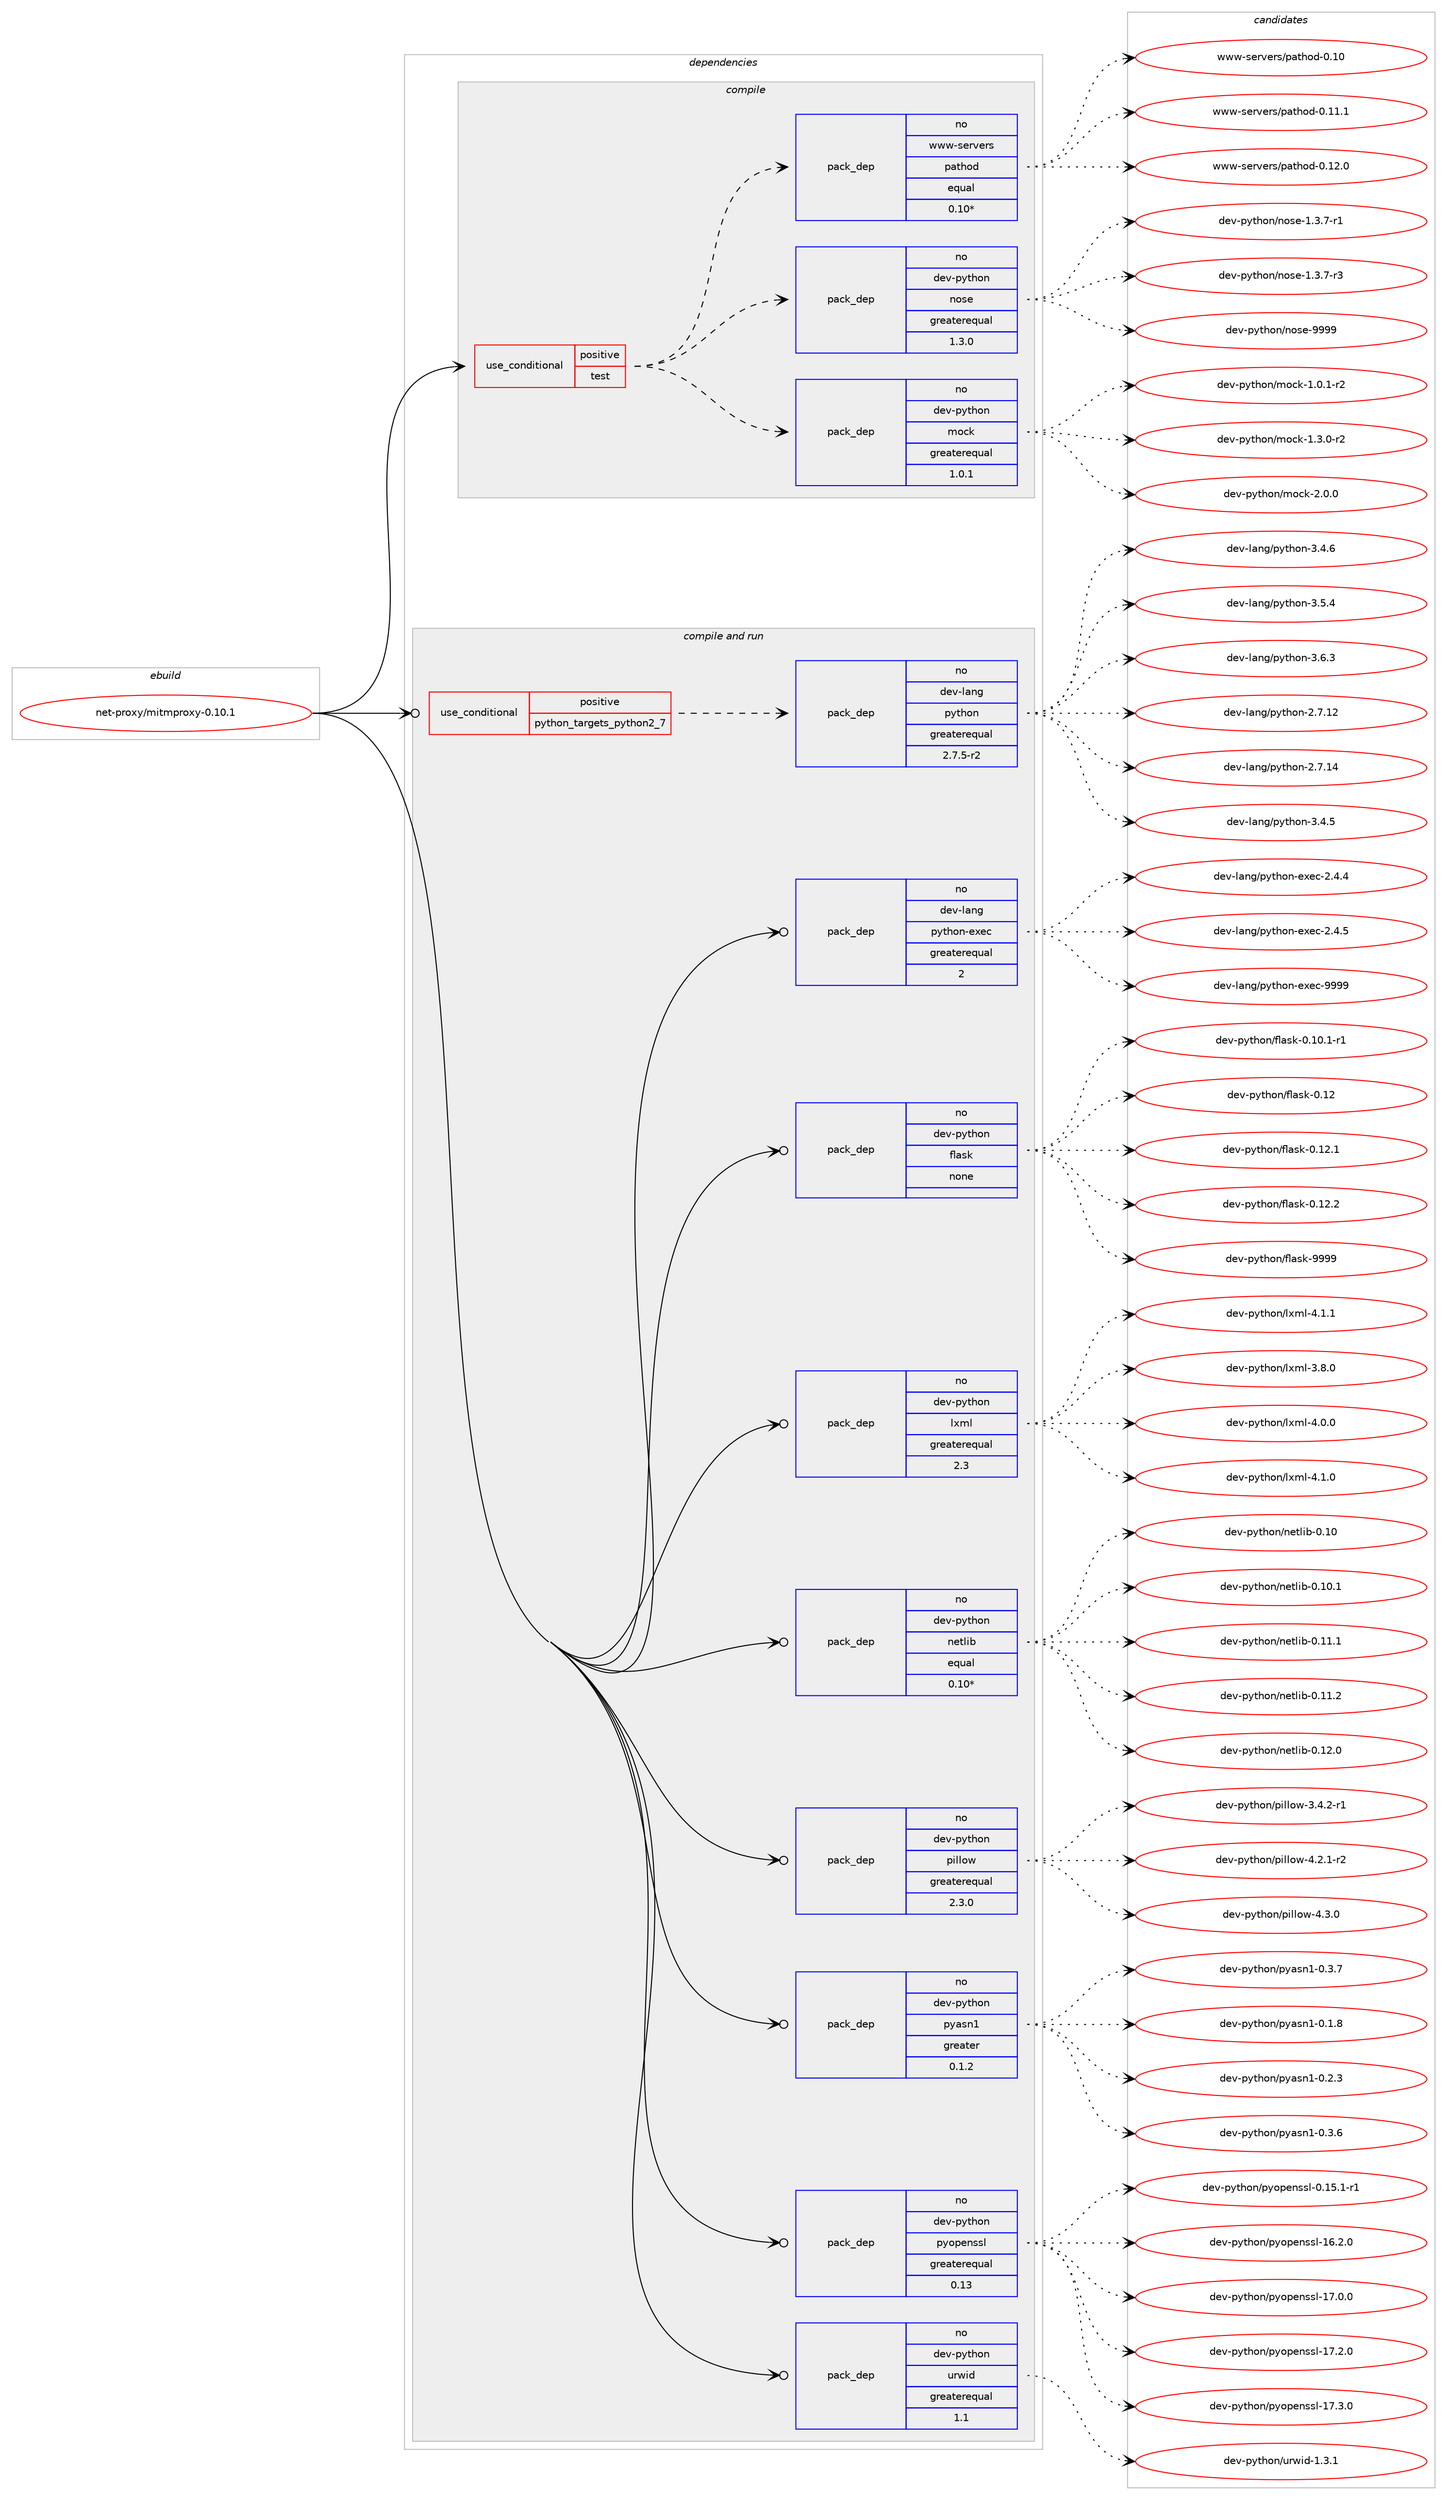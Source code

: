 digraph prolog {

# *************
# Graph options
# *************

newrank=true;
concentrate=true;
compound=true;
graph [rankdir=LR,fontname=Helvetica,fontsize=10,ranksep=1.5];#, ranksep=2.5, nodesep=0.2];
edge  [arrowhead=vee];
node  [fontname=Helvetica,fontsize=10];

# **********
# The ebuild
# **********

subgraph cluster_leftcol {
color=gray;
rank=same;
label=<<i>ebuild</i>>;
id [label="net-proxy/mitmproxy-0.10.1", color=red, width=4, href="../net-proxy/mitmproxy-0.10.1.svg"];
}

# ****************
# The dependencies
# ****************

subgraph cluster_midcol {
color=gray;
label=<<i>dependencies</i>>;
subgraph cluster_compile {
fillcolor="#eeeeee";
style=filled;
label=<<i>compile</i>>;
subgraph cond107830 {
dependency436514 [label=<<TABLE BORDER="0" CELLBORDER="1" CELLSPACING="0" CELLPADDING="4"><TR><TD ROWSPAN="3" CELLPADDING="10">use_conditional</TD></TR><TR><TD>positive</TD></TR><TR><TD>test</TD></TR></TABLE>>, shape=none, color=red];
subgraph pack321143 {
dependency436515 [label=<<TABLE BORDER="0" CELLBORDER="1" CELLSPACING="0" CELLPADDING="4" WIDTH="220"><TR><TD ROWSPAN="6" CELLPADDING="30">pack_dep</TD></TR><TR><TD WIDTH="110">no</TD></TR><TR><TD>dev-python</TD></TR><TR><TD>mock</TD></TR><TR><TD>greaterequal</TD></TR><TR><TD>1.0.1</TD></TR></TABLE>>, shape=none, color=blue];
}
dependency436514:e -> dependency436515:w [weight=20,style="dashed",arrowhead="vee"];
subgraph pack321144 {
dependency436516 [label=<<TABLE BORDER="0" CELLBORDER="1" CELLSPACING="0" CELLPADDING="4" WIDTH="220"><TR><TD ROWSPAN="6" CELLPADDING="30">pack_dep</TD></TR><TR><TD WIDTH="110">no</TD></TR><TR><TD>dev-python</TD></TR><TR><TD>nose</TD></TR><TR><TD>greaterequal</TD></TR><TR><TD>1.3.0</TD></TR></TABLE>>, shape=none, color=blue];
}
dependency436514:e -> dependency436516:w [weight=20,style="dashed",arrowhead="vee"];
subgraph pack321145 {
dependency436517 [label=<<TABLE BORDER="0" CELLBORDER="1" CELLSPACING="0" CELLPADDING="4" WIDTH="220"><TR><TD ROWSPAN="6" CELLPADDING="30">pack_dep</TD></TR><TR><TD WIDTH="110">no</TD></TR><TR><TD>www-servers</TD></TR><TR><TD>pathod</TD></TR><TR><TD>equal</TD></TR><TR><TD>0.10*</TD></TR></TABLE>>, shape=none, color=blue];
}
dependency436514:e -> dependency436517:w [weight=20,style="dashed",arrowhead="vee"];
}
id:e -> dependency436514:w [weight=20,style="solid",arrowhead="vee"];
}
subgraph cluster_compileandrun {
fillcolor="#eeeeee";
style=filled;
label=<<i>compile and run</i>>;
subgraph cond107831 {
dependency436518 [label=<<TABLE BORDER="0" CELLBORDER="1" CELLSPACING="0" CELLPADDING="4"><TR><TD ROWSPAN="3" CELLPADDING="10">use_conditional</TD></TR><TR><TD>positive</TD></TR><TR><TD>python_targets_python2_7</TD></TR></TABLE>>, shape=none, color=red];
subgraph pack321146 {
dependency436519 [label=<<TABLE BORDER="0" CELLBORDER="1" CELLSPACING="0" CELLPADDING="4" WIDTH="220"><TR><TD ROWSPAN="6" CELLPADDING="30">pack_dep</TD></TR><TR><TD WIDTH="110">no</TD></TR><TR><TD>dev-lang</TD></TR><TR><TD>python</TD></TR><TR><TD>greaterequal</TD></TR><TR><TD>2.7.5-r2</TD></TR></TABLE>>, shape=none, color=blue];
}
dependency436518:e -> dependency436519:w [weight=20,style="dashed",arrowhead="vee"];
}
id:e -> dependency436518:w [weight=20,style="solid",arrowhead="odotvee"];
subgraph pack321147 {
dependency436520 [label=<<TABLE BORDER="0" CELLBORDER="1" CELLSPACING="0" CELLPADDING="4" WIDTH="220"><TR><TD ROWSPAN="6" CELLPADDING="30">pack_dep</TD></TR><TR><TD WIDTH="110">no</TD></TR><TR><TD>dev-lang</TD></TR><TR><TD>python-exec</TD></TR><TR><TD>greaterequal</TD></TR><TR><TD>2</TD></TR></TABLE>>, shape=none, color=blue];
}
id:e -> dependency436520:w [weight=20,style="solid",arrowhead="odotvee"];
subgraph pack321148 {
dependency436521 [label=<<TABLE BORDER="0" CELLBORDER="1" CELLSPACING="0" CELLPADDING="4" WIDTH="220"><TR><TD ROWSPAN="6" CELLPADDING="30">pack_dep</TD></TR><TR><TD WIDTH="110">no</TD></TR><TR><TD>dev-python</TD></TR><TR><TD>flask</TD></TR><TR><TD>none</TD></TR><TR><TD></TD></TR></TABLE>>, shape=none, color=blue];
}
id:e -> dependency436521:w [weight=20,style="solid",arrowhead="odotvee"];
subgraph pack321149 {
dependency436522 [label=<<TABLE BORDER="0" CELLBORDER="1" CELLSPACING="0" CELLPADDING="4" WIDTH="220"><TR><TD ROWSPAN="6" CELLPADDING="30">pack_dep</TD></TR><TR><TD WIDTH="110">no</TD></TR><TR><TD>dev-python</TD></TR><TR><TD>lxml</TD></TR><TR><TD>greaterequal</TD></TR><TR><TD>2.3</TD></TR></TABLE>>, shape=none, color=blue];
}
id:e -> dependency436522:w [weight=20,style="solid",arrowhead="odotvee"];
subgraph pack321150 {
dependency436523 [label=<<TABLE BORDER="0" CELLBORDER="1" CELLSPACING="0" CELLPADDING="4" WIDTH="220"><TR><TD ROWSPAN="6" CELLPADDING="30">pack_dep</TD></TR><TR><TD WIDTH="110">no</TD></TR><TR><TD>dev-python</TD></TR><TR><TD>netlib</TD></TR><TR><TD>equal</TD></TR><TR><TD>0.10*</TD></TR></TABLE>>, shape=none, color=blue];
}
id:e -> dependency436523:w [weight=20,style="solid",arrowhead="odotvee"];
subgraph pack321151 {
dependency436524 [label=<<TABLE BORDER="0" CELLBORDER="1" CELLSPACING="0" CELLPADDING="4" WIDTH="220"><TR><TD ROWSPAN="6" CELLPADDING="30">pack_dep</TD></TR><TR><TD WIDTH="110">no</TD></TR><TR><TD>dev-python</TD></TR><TR><TD>pillow</TD></TR><TR><TD>greaterequal</TD></TR><TR><TD>2.3.0</TD></TR></TABLE>>, shape=none, color=blue];
}
id:e -> dependency436524:w [weight=20,style="solid",arrowhead="odotvee"];
subgraph pack321152 {
dependency436525 [label=<<TABLE BORDER="0" CELLBORDER="1" CELLSPACING="0" CELLPADDING="4" WIDTH="220"><TR><TD ROWSPAN="6" CELLPADDING="30">pack_dep</TD></TR><TR><TD WIDTH="110">no</TD></TR><TR><TD>dev-python</TD></TR><TR><TD>pyasn1</TD></TR><TR><TD>greater</TD></TR><TR><TD>0.1.2</TD></TR></TABLE>>, shape=none, color=blue];
}
id:e -> dependency436525:w [weight=20,style="solid",arrowhead="odotvee"];
subgraph pack321153 {
dependency436526 [label=<<TABLE BORDER="0" CELLBORDER="1" CELLSPACING="0" CELLPADDING="4" WIDTH="220"><TR><TD ROWSPAN="6" CELLPADDING="30">pack_dep</TD></TR><TR><TD WIDTH="110">no</TD></TR><TR><TD>dev-python</TD></TR><TR><TD>pyopenssl</TD></TR><TR><TD>greaterequal</TD></TR><TR><TD>0.13</TD></TR></TABLE>>, shape=none, color=blue];
}
id:e -> dependency436526:w [weight=20,style="solid",arrowhead="odotvee"];
subgraph pack321154 {
dependency436527 [label=<<TABLE BORDER="0" CELLBORDER="1" CELLSPACING="0" CELLPADDING="4" WIDTH="220"><TR><TD ROWSPAN="6" CELLPADDING="30">pack_dep</TD></TR><TR><TD WIDTH="110">no</TD></TR><TR><TD>dev-python</TD></TR><TR><TD>urwid</TD></TR><TR><TD>greaterequal</TD></TR><TR><TD>1.1</TD></TR></TABLE>>, shape=none, color=blue];
}
id:e -> dependency436527:w [weight=20,style="solid",arrowhead="odotvee"];
}
subgraph cluster_run {
fillcolor="#eeeeee";
style=filled;
label=<<i>run</i>>;
}
}

# **************
# The candidates
# **************

subgraph cluster_choices {
rank=same;
color=gray;
label=<<i>candidates</i>>;

subgraph choice321143 {
color=black;
nodesep=1;
choice1001011184511212111610411111047109111991074549464846494511450 [label="dev-python/mock-1.0.1-r2", color=red, width=4,href="../dev-python/mock-1.0.1-r2.svg"];
choice1001011184511212111610411111047109111991074549465146484511450 [label="dev-python/mock-1.3.0-r2", color=red, width=4,href="../dev-python/mock-1.3.0-r2.svg"];
choice100101118451121211161041111104710911199107455046484648 [label="dev-python/mock-2.0.0", color=red, width=4,href="../dev-python/mock-2.0.0.svg"];
dependency436515:e -> choice1001011184511212111610411111047109111991074549464846494511450:w [style=dotted,weight="100"];
dependency436515:e -> choice1001011184511212111610411111047109111991074549465146484511450:w [style=dotted,weight="100"];
dependency436515:e -> choice100101118451121211161041111104710911199107455046484648:w [style=dotted,weight="100"];
}
subgraph choice321144 {
color=black;
nodesep=1;
choice10010111845112121116104111110471101111151014549465146554511449 [label="dev-python/nose-1.3.7-r1", color=red, width=4,href="../dev-python/nose-1.3.7-r1.svg"];
choice10010111845112121116104111110471101111151014549465146554511451 [label="dev-python/nose-1.3.7-r3", color=red, width=4,href="../dev-python/nose-1.3.7-r3.svg"];
choice10010111845112121116104111110471101111151014557575757 [label="dev-python/nose-9999", color=red, width=4,href="../dev-python/nose-9999.svg"];
dependency436516:e -> choice10010111845112121116104111110471101111151014549465146554511449:w [style=dotted,weight="100"];
dependency436516:e -> choice10010111845112121116104111110471101111151014549465146554511451:w [style=dotted,weight="100"];
dependency436516:e -> choice10010111845112121116104111110471101111151014557575757:w [style=dotted,weight="100"];
}
subgraph choice321145 {
color=black;
nodesep=1;
choice1191191194511510111411810111411547112971161041111004548464948 [label="www-servers/pathod-0.10", color=red, width=4,href="../www-servers/pathod-0.10.svg"];
choice11911911945115101114118101114115471129711610411110045484649494649 [label="www-servers/pathod-0.11.1", color=red, width=4,href="../www-servers/pathod-0.11.1.svg"];
choice11911911945115101114118101114115471129711610411110045484649504648 [label="www-servers/pathod-0.12.0", color=red, width=4,href="../www-servers/pathod-0.12.0.svg"];
dependency436517:e -> choice1191191194511510111411810111411547112971161041111004548464948:w [style=dotted,weight="100"];
dependency436517:e -> choice11911911945115101114118101114115471129711610411110045484649494649:w [style=dotted,weight="100"];
dependency436517:e -> choice11911911945115101114118101114115471129711610411110045484649504648:w [style=dotted,weight="100"];
}
subgraph choice321146 {
color=black;
nodesep=1;
choice10010111845108971101034711212111610411111045504655464950 [label="dev-lang/python-2.7.12", color=red, width=4,href="../dev-lang/python-2.7.12.svg"];
choice10010111845108971101034711212111610411111045504655464952 [label="dev-lang/python-2.7.14", color=red, width=4,href="../dev-lang/python-2.7.14.svg"];
choice100101118451089711010347112121116104111110455146524653 [label="dev-lang/python-3.4.5", color=red, width=4,href="../dev-lang/python-3.4.5.svg"];
choice100101118451089711010347112121116104111110455146524654 [label="dev-lang/python-3.4.6", color=red, width=4,href="../dev-lang/python-3.4.6.svg"];
choice100101118451089711010347112121116104111110455146534652 [label="dev-lang/python-3.5.4", color=red, width=4,href="../dev-lang/python-3.5.4.svg"];
choice100101118451089711010347112121116104111110455146544651 [label="dev-lang/python-3.6.3", color=red, width=4,href="../dev-lang/python-3.6.3.svg"];
dependency436519:e -> choice10010111845108971101034711212111610411111045504655464950:w [style=dotted,weight="100"];
dependency436519:e -> choice10010111845108971101034711212111610411111045504655464952:w [style=dotted,weight="100"];
dependency436519:e -> choice100101118451089711010347112121116104111110455146524653:w [style=dotted,weight="100"];
dependency436519:e -> choice100101118451089711010347112121116104111110455146524654:w [style=dotted,weight="100"];
dependency436519:e -> choice100101118451089711010347112121116104111110455146534652:w [style=dotted,weight="100"];
dependency436519:e -> choice100101118451089711010347112121116104111110455146544651:w [style=dotted,weight="100"];
}
subgraph choice321147 {
color=black;
nodesep=1;
choice1001011184510897110103471121211161041111104510112010199455046524652 [label="dev-lang/python-exec-2.4.4", color=red, width=4,href="../dev-lang/python-exec-2.4.4.svg"];
choice1001011184510897110103471121211161041111104510112010199455046524653 [label="dev-lang/python-exec-2.4.5", color=red, width=4,href="../dev-lang/python-exec-2.4.5.svg"];
choice10010111845108971101034711212111610411111045101120101994557575757 [label="dev-lang/python-exec-9999", color=red, width=4,href="../dev-lang/python-exec-9999.svg"];
dependency436520:e -> choice1001011184510897110103471121211161041111104510112010199455046524652:w [style=dotted,weight="100"];
dependency436520:e -> choice1001011184510897110103471121211161041111104510112010199455046524653:w [style=dotted,weight="100"];
dependency436520:e -> choice10010111845108971101034711212111610411111045101120101994557575757:w [style=dotted,weight="100"];
}
subgraph choice321148 {
color=black;
nodesep=1;
choice100101118451121211161041111104710210897115107454846494846494511449 [label="dev-python/flask-0.10.1-r1", color=red, width=4,href="../dev-python/flask-0.10.1-r1.svg"];
choice1001011184511212111610411111047102108971151074548464950 [label="dev-python/flask-0.12", color=red, width=4,href="../dev-python/flask-0.12.svg"];
choice10010111845112121116104111110471021089711510745484649504649 [label="dev-python/flask-0.12.1", color=red, width=4,href="../dev-python/flask-0.12.1.svg"];
choice10010111845112121116104111110471021089711510745484649504650 [label="dev-python/flask-0.12.2", color=red, width=4,href="../dev-python/flask-0.12.2.svg"];
choice1001011184511212111610411111047102108971151074557575757 [label="dev-python/flask-9999", color=red, width=4,href="../dev-python/flask-9999.svg"];
dependency436521:e -> choice100101118451121211161041111104710210897115107454846494846494511449:w [style=dotted,weight="100"];
dependency436521:e -> choice1001011184511212111610411111047102108971151074548464950:w [style=dotted,weight="100"];
dependency436521:e -> choice10010111845112121116104111110471021089711510745484649504649:w [style=dotted,weight="100"];
dependency436521:e -> choice10010111845112121116104111110471021089711510745484649504650:w [style=dotted,weight="100"];
dependency436521:e -> choice1001011184511212111610411111047102108971151074557575757:w [style=dotted,weight="100"];
}
subgraph choice321149 {
color=black;
nodesep=1;
choice1001011184511212111610411111047108120109108455146564648 [label="dev-python/lxml-3.8.0", color=red, width=4,href="../dev-python/lxml-3.8.0.svg"];
choice1001011184511212111610411111047108120109108455246484648 [label="dev-python/lxml-4.0.0", color=red, width=4,href="../dev-python/lxml-4.0.0.svg"];
choice1001011184511212111610411111047108120109108455246494648 [label="dev-python/lxml-4.1.0", color=red, width=4,href="../dev-python/lxml-4.1.0.svg"];
choice1001011184511212111610411111047108120109108455246494649 [label="dev-python/lxml-4.1.1", color=red, width=4,href="../dev-python/lxml-4.1.1.svg"];
dependency436522:e -> choice1001011184511212111610411111047108120109108455146564648:w [style=dotted,weight="100"];
dependency436522:e -> choice1001011184511212111610411111047108120109108455246484648:w [style=dotted,weight="100"];
dependency436522:e -> choice1001011184511212111610411111047108120109108455246494648:w [style=dotted,weight="100"];
dependency436522:e -> choice1001011184511212111610411111047108120109108455246494649:w [style=dotted,weight="100"];
}
subgraph choice321150 {
color=black;
nodesep=1;
choice1001011184511212111610411111047110101116108105984548464948 [label="dev-python/netlib-0.10", color=red, width=4,href="../dev-python/netlib-0.10.svg"];
choice10010111845112121116104111110471101011161081059845484649484649 [label="dev-python/netlib-0.10.1", color=red, width=4,href="../dev-python/netlib-0.10.1.svg"];
choice10010111845112121116104111110471101011161081059845484649494649 [label="dev-python/netlib-0.11.1", color=red, width=4,href="../dev-python/netlib-0.11.1.svg"];
choice10010111845112121116104111110471101011161081059845484649494650 [label="dev-python/netlib-0.11.2", color=red, width=4,href="../dev-python/netlib-0.11.2.svg"];
choice10010111845112121116104111110471101011161081059845484649504648 [label="dev-python/netlib-0.12.0", color=red, width=4,href="../dev-python/netlib-0.12.0.svg"];
dependency436523:e -> choice1001011184511212111610411111047110101116108105984548464948:w [style=dotted,weight="100"];
dependency436523:e -> choice10010111845112121116104111110471101011161081059845484649484649:w [style=dotted,weight="100"];
dependency436523:e -> choice10010111845112121116104111110471101011161081059845484649494649:w [style=dotted,weight="100"];
dependency436523:e -> choice10010111845112121116104111110471101011161081059845484649494650:w [style=dotted,weight="100"];
dependency436523:e -> choice10010111845112121116104111110471101011161081059845484649504648:w [style=dotted,weight="100"];
}
subgraph choice321151 {
color=black;
nodesep=1;
choice10010111845112121116104111110471121051081081111194551465246504511449 [label="dev-python/pillow-3.4.2-r1", color=red, width=4,href="../dev-python/pillow-3.4.2-r1.svg"];
choice10010111845112121116104111110471121051081081111194552465046494511450 [label="dev-python/pillow-4.2.1-r2", color=red, width=4,href="../dev-python/pillow-4.2.1-r2.svg"];
choice1001011184511212111610411111047112105108108111119455246514648 [label="dev-python/pillow-4.3.0", color=red, width=4,href="../dev-python/pillow-4.3.0.svg"];
dependency436524:e -> choice10010111845112121116104111110471121051081081111194551465246504511449:w [style=dotted,weight="100"];
dependency436524:e -> choice10010111845112121116104111110471121051081081111194552465046494511450:w [style=dotted,weight="100"];
dependency436524:e -> choice1001011184511212111610411111047112105108108111119455246514648:w [style=dotted,weight="100"];
}
subgraph choice321152 {
color=black;
nodesep=1;
choice10010111845112121116104111110471121219711511049454846494656 [label="dev-python/pyasn1-0.1.8", color=red, width=4,href="../dev-python/pyasn1-0.1.8.svg"];
choice10010111845112121116104111110471121219711511049454846504651 [label="dev-python/pyasn1-0.2.3", color=red, width=4,href="../dev-python/pyasn1-0.2.3.svg"];
choice10010111845112121116104111110471121219711511049454846514654 [label="dev-python/pyasn1-0.3.6", color=red, width=4,href="../dev-python/pyasn1-0.3.6.svg"];
choice10010111845112121116104111110471121219711511049454846514655 [label="dev-python/pyasn1-0.3.7", color=red, width=4,href="../dev-python/pyasn1-0.3.7.svg"];
dependency436525:e -> choice10010111845112121116104111110471121219711511049454846494656:w [style=dotted,weight="100"];
dependency436525:e -> choice10010111845112121116104111110471121219711511049454846504651:w [style=dotted,weight="100"];
dependency436525:e -> choice10010111845112121116104111110471121219711511049454846514654:w [style=dotted,weight="100"];
dependency436525:e -> choice10010111845112121116104111110471121219711511049454846514655:w [style=dotted,weight="100"];
}
subgraph choice321153 {
color=black;
nodesep=1;
choice1001011184511212111610411111047112121111112101110115115108454846495346494511449 [label="dev-python/pyopenssl-0.15.1-r1", color=red, width=4,href="../dev-python/pyopenssl-0.15.1-r1.svg"];
choice100101118451121211161041111104711212111111210111011511510845495446504648 [label="dev-python/pyopenssl-16.2.0", color=red, width=4,href="../dev-python/pyopenssl-16.2.0.svg"];
choice100101118451121211161041111104711212111111210111011511510845495546484648 [label="dev-python/pyopenssl-17.0.0", color=red, width=4,href="../dev-python/pyopenssl-17.0.0.svg"];
choice100101118451121211161041111104711212111111210111011511510845495546504648 [label="dev-python/pyopenssl-17.2.0", color=red, width=4,href="../dev-python/pyopenssl-17.2.0.svg"];
choice100101118451121211161041111104711212111111210111011511510845495546514648 [label="dev-python/pyopenssl-17.3.0", color=red, width=4,href="../dev-python/pyopenssl-17.3.0.svg"];
dependency436526:e -> choice1001011184511212111610411111047112121111112101110115115108454846495346494511449:w [style=dotted,weight="100"];
dependency436526:e -> choice100101118451121211161041111104711212111111210111011511510845495446504648:w [style=dotted,weight="100"];
dependency436526:e -> choice100101118451121211161041111104711212111111210111011511510845495546484648:w [style=dotted,weight="100"];
dependency436526:e -> choice100101118451121211161041111104711212111111210111011511510845495546504648:w [style=dotted,weight="100"];
dependency436526:e -> choice100101118451121211161041111104711212111111210111011511510845495546514648:w [style=dotted,weight="100"];
}
subgraph choice321154 {
color=black;
nodesep=1;
choice1001011184511212111610411111047117114119105100454946514649 [label="dev-python/urwid-1.3.1", color=red, width=4,href="../dev-python/urwid-1.3.1.svg"];
dependency436527:e -> choice1001011184511212111610411111047117114119105100454946514649:w [style=dotted,weight="100"];
}
}

}
